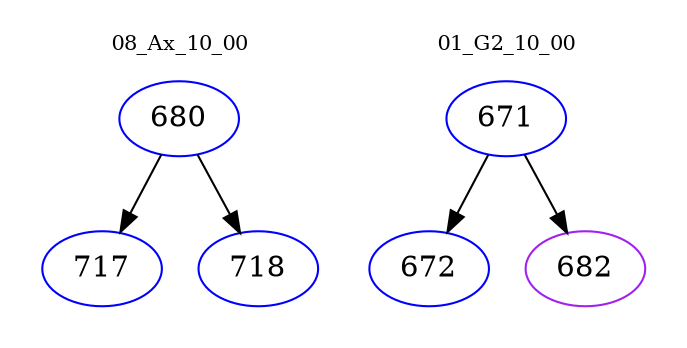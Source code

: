 digraph{
subgraph cluster_0 {
color = white
label = "08_Ax_10_00";
fontsize=10;
T0_680 [label="680", color="blue"]
T0_680 -> T0_717 [color="black"]
T0_717 [label="717", color="blue"]
T0_680 -> T0_718 [color="black"]
T0_718 [label="718", color="blue"]
}
subgraph cluster_1 {
color = white
label = "01_G2_10_00";
fontsize=10;
T1_671 [label="671", color="blue"]
T1_671 -> T1_672 [color="black"]
T1_672 [label="672", color="blue"]
T1_671 -> T1_682 [color="black"]
T1_682 [label="682", color="purple"]
}
}
